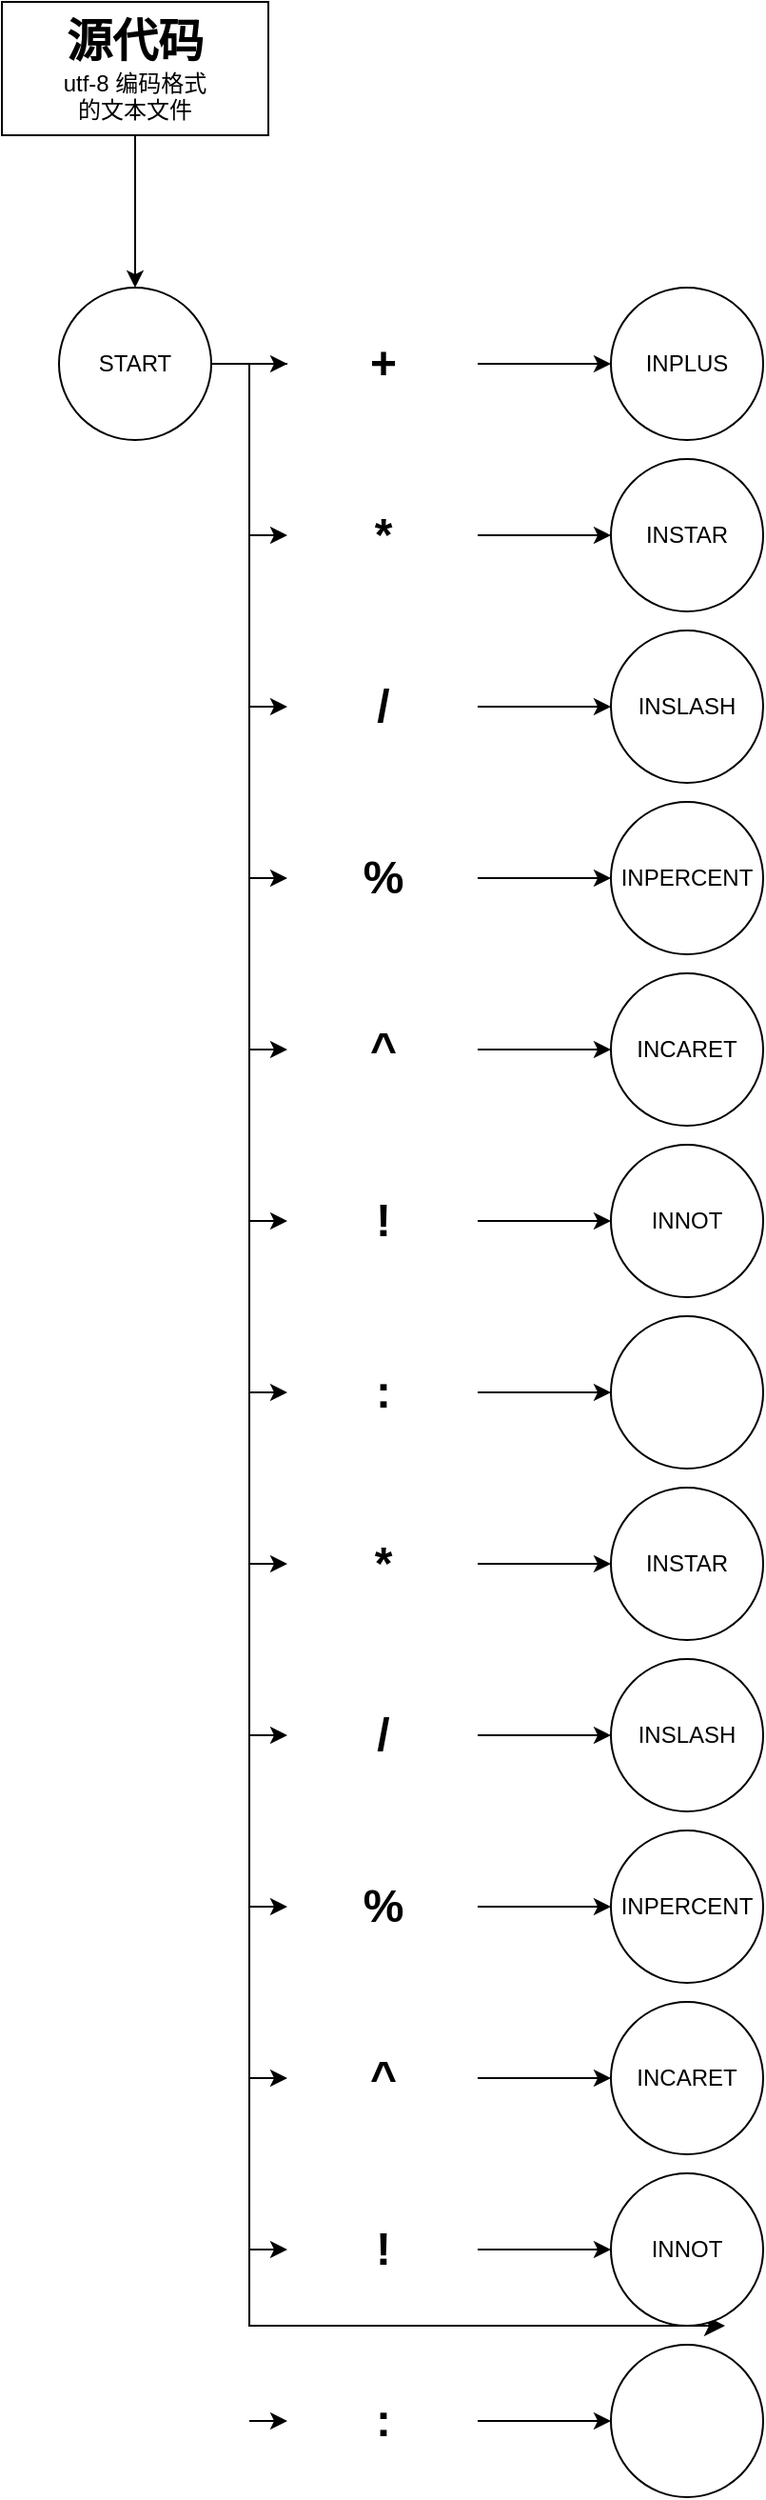 <mxfile version="24.7.14">
  <diagram name="第 1 页" id="KI1udPQKqIKra192JpRY">
    <mxGraphModel dx="700" dy="348" grid="1" gridSize="10" guides="1" tooltips="1" connect="1" arrows="1" fold="1" page="1" pageScale="1" pageWidth="827" pageHeight="1169" math="0" shadow="0">
      <root>
        <mxCell id="0" />
        <mxCell id="1" parent="0" />
        <mxCell id="VV1-WSSh1_EVQnIz84K7-1" value="&lt;b&gt;&lt;font style=&quot;font-size: 24px;&quot;&gt;源代码&lt;/font&gt;&lt;/b&gt;&lt;div&gt;utf-8 编码格式&lt;/div&gt;&lt;div&gt;的文本文件&lt;/div&gt;" style="rounded=0;whiteSpace=wrap;html=1;" vertex="1" parent="1">
          <mxGeometry x="40" y="50" width="140" height="70" as="geometry" />
        </mxCell>
        <mxCell id="VV1-WSSh1_EVQnIz84K7-2" value="" style="endArrow=classic;html=1;rounded=0;exitX=0.5;exitY=1;exitDx=0;exitDy=0;" edge="1" parent="1" source="VV1-WSSh1_EVQnIz84K7-1" target="VV1-WSSh1_EVQnIz84K7-3">
          <mxGeometry width="50" height="50" relative="1" as="geometry">
            <mxPoint x="220" y="120" as="sourcePoint" />
            <mxPoint x="390" y="300" as="targetPoint" />
          </mxGeometry>
        </mxCell>
        <mxCell id="VV1-WSSh1_EVQnIz84K7-3" value="START" style="ellipse;whiteSpace=wrap;html=1;aspect=fixed;" vertex="1" parent="1">
          <mxGeometry x="70" y="200" width="80" height="80" as="geometry" />
        </mxCell>
        <mxCell id="VV1-WSSh1_EVQnIz84K7-4" value="" style="endArrow=classic;html=1;rounded=0;exitX=1;exitY=0.5;exitDx=0;exitDy=0;entryX=0;entryY=0.5;entryDx=0;entryDy=0;" edge="1" parent="1" source="VV1-WSSh1_EVQnIz84K7-6" target="VV1-WSSh1_EVQnIz84K7-5">
          <mxGeometry width="50" height="50" relative="1" as="geometry">
            <mxPoint x="250" y="260" as="sourcePoint" />
            <mxPoint x="330" y="240" as="targetPoint" />
          </mxGeometry>
        </mxCell>
        <mxCell id="VV1-WSSh1_EVQnIz84K7-5" value="INPLUS" style="ellipse;whiteSpace=wrap;html=1;aspect=fixed;" vertex="1" parent="1">
          <mxGeometry x="360" y="200" width="80" height="80" as="geometry" />
        </mxCell>
        <mxCell id="VV1-WSSh1_EVQnIz84K7-8" value="" style="endArrow=classic;html=1;rounded=0;exitX=1;exitY=0.5;exitDx=0;exitDy=0;" edge="1" parent="1" source="VV1-WSSh1_EVQnIz84K7-3" target="VV1-WSSh1_EVQnIz84K7-6">
          <mxGeometry width="50" height="50" relative="1" as="geometry">
            <mxPoint x="150" y="240" as="sourcePoint" />
            <mxPoint x="330" y="240" as="targetPoint" />
          </mxGeometry>
        </mxCell>
        <mxCell id="VV1-WSSh1_EVQnIz84K7-6" value="+" style="text;strokeColor=none;fillColor=none;html=1;fontSize=24;fontStyle=1;verticalAlign=middle;align=center;" vertex="1" parent="1">
          <mxGeometry x="190" y="220" width="100" height="40" as="geometry" />
        </mxCell>
        <mxCell id="VV1-WSSh1_EVQnIz84K7-11" value="" style="edgeStyle=segmentEdgeStyle;endArrow=classic;html=1;curved=0;rounded=0;endSize=8;startSize=8;exitX=0;exitY=0.5;exitDx=0;exitDy=0;" edge="1" parent="1" source="VV1-WSSh1_EVQnIz84K7-6">
          <mxGeometry width="50" height="50" relative="1" as="geometry">
            <mxPoint x="200" y="240" as="sourcePoint" />
            <mxPoint x="420" y="1270" as="targetPoint" />
            <Array as="points">
              <mxPoint x="170" y="240" />
              <mxPoint x="170" y="1270" />
              <mxPoint x="350" y="1270" />
            </Array>
          </mxGeometry>
        </mxCell>
        <mxCell id="VV1-WSSh1_EVQnIz84K7-12" value="" style="endArrow=classic;html=1;rounded=0;entryX=0;entryY=0.5;entryDx=0;entryDy=0;" edge="1" parent="1" source="VV1-WSSh1_EVQnIz84K7-13" target="VV1-WSSh1_EVQnIz84K7-15">
          <mxGeometry width="50" height="50" relative="1" as="geometry">
            <mxPoint x="170" y="420" as="sourcePoint" />
            <mxPoint x="360" y="420" as="targetPoint" />
          </mxGeometry>
        </mxCell>
        <mxCell id="VV1-WSSh1_EVQnIz84K7-14" value="" style="endArrow=classic;html=1;rounded=0;" edge="1" parent="1" target="VV1-WSSh1_EVQnIz84K7-13">
          <mxGeometry width="50" height="50" relative="1" as="geometry">
            <mxPoint x="170" y="420" as="sourcePoint" />
            <mxPoint x="340" y="420" as="targetPoint" />
          </mxGeometry>
        </mxCell>
        <mxCell id="VV1-WSSh1_EVQnIz84K7-13" value="/" style="text;strokeColor=none;fillColor=none;html=1;fontSize=24;fontStyle=1;verticalAlign=middle;align=center;" vertex="1" parent="1">
          <mxGeometry x="190" y="400" width="100" height="40" as="geometry" />
        </mxCell>
        <mxCell id="VV1-WSSh1_EVQnIz84K7-15" value="INSLASH" style="ellipse;whiteSpace=wrap;html=1;aspect=fixed;" vertex="1" parent="1">
          <mxGeometry x="360" y="380" width="80" height="80" as="geometry" />
        </mxCell>
        <mxCell id="VV1-WSSh1_EVQnIz84K7-40" value="" style="endArrow=classic;html=1;rounded=0;entryX=0;entryY=0.5;entryDx=0;entryDy=0;" edge="1" parent="1" source="VV1-WSSh1_EVQnIz84K7-42" target="VV1-WSSh1_EVQnIz84K7-43">
          <mxGeometry width="50" height="50" relative="1" as="geometry">
            <mxPoint x="170" y="330" as="sourcePoint" />
            <mxPoint x="360" y="330" as="targetPoint" />
          </mxGeometry>
        </mxCell>
        <mxCell id="VV1-WSSh1_EVQnIz84K7-41" value="" style="endArrow=classic;html=1;rounded=0;" edge="1" parent="1" target="VV1-WSSh1_EVQnIz84K7-42">
          <mxGeometry width="50" height="50" relative="1" as="geometry">
            <mxPoint x="170" y="330" as="sourcePoint" />
            <mxPoint x="340" y="330" as="targetPoint" />
          </mxGeometry>
        </mxCell>
        <mxCell id="VV1-WSSh1_EVQnIz84K7-42" value="*" style="text;strokeColor=none;fillColor=none;html=1;fontSize=24;fontStyle=1;verticalAlign=middle;align=center;" vertex="1" parent="1">
          <mxGeometry x="190" y="310" width="100" height="40" as="geometry" />
        </mxCell>
        <mxCell id="VV1-WSSh1_EVQnIz84K7-43" value="INSTAR" style="ellipse;whiteSpace=wrap;html=1;aspect=fixed;" vertex="1" parent="1">
          <mxGeometry x="360" y="290" width="80" height="80" as="geometry" />
        </mxCell>
        <mxCell id="VV1-WSSh1_EVQnIz84K7-44" value="" style="endArrow=classic;html=1;rounded=0;entryX=0;entryY=0.5;entryDx=0;entryDy=0;" edge="1" parent="1" source="VV1-WSSh1_EVQnIz84K7-46" target="VV1-WSSh1_EVQnIz84K7-47">
          <mxGeometry width="50" height="50" relative="1" as="geometry">
            <mxPoint x="170" y="510" as="sourcePoint" />
            <mxPoint x="360" y="510" as="targetPoint" />
          </mxGeometry>
        </mxCell>
        <mxCell id="VV1-WSSh1_EVQnIz84K7-45" value="" style="endArrow=classic;html=1;rounded=0;" edge="1" parent="1" target="VV1-WSSh1_EVQnIz84K7-46">
          <mxGeometry width="50" height="50" relative="1" as="geometry">
            <mxPoint x="170" y="510" as="sourcePoint" />
            <mxPoint x="340" y="510" as="targetPoint" />
          </mxGeometry>
        </mxCell>
        <mxCell id="VV1-WSSh1_EVQnIz84K7-46" value="%" style="text;strokeColor=none;fillColor=none;html=1;fontSize=24;fontStyle=1;verticalAlign=middle;align=center;" vertex="1" parent="1">
          <mxGeometry x="190" y="490" width="100" height="40" as="geometry" />
        </mxCell>
        <mxCell id="VV1-WSSh1_EVQnIz84K7-47" value="INPERCENT" style="ellipse;whiteSpace=wrap;html=1;aspect=fixed;" vertex="1" parent="1">
          <mxGeometry x="360" y="470" width="80" height="80" as="geometry" />
        </mxCell>
        <mxCell id="VV1-WSSh1_EVQnIz84K7-48" value="" style="endArrow=classic;html=1;rounded=0;entryX=0;entryY=0.5;entryDx=0;entryDy=0;" edge="1" parent="1" source="VV1-WSSh1_EVQnIz84K7-50" target="VV1-WSSh1_EVQnIz84K7-51">
          <mxGeometry width="50" height="50" relative="1" as="geometry">
            <mxPoint x="170" y="600" as="sourcePoint" />
            <mxPoint x="360" y="600" as="targetPoint" />
          </mxGeometry>
        </mxCell>
        <mxCell id="VV1-WSSh1_EVQnIz84K7-49" value="" style="endArrow=classic;html=1;rounded=0;" edge="1" parent="1" target="VV1-WSSh1_EVQnIz84K7-50">
          <mxGeometry width="50" height="50" relative="1" as="geometry">
            <mxPoint x="170" y="600" as="sourcePoint" />
            <mxPoint x="340" y="600" as="targetPoint" />
          </mxGeometry>
        </mxCell>
        <mxCell id="VV1-WSSh1_EVQnIz84K7-50" value="^" style="text;strokeColor=none;fillColor=none;html=1;fontSize=24;fontStyle=1;verticalAlign=middle;align=center;" vertex="1" parent="1">
          <mxGeometry x="190" y="580" width="100" height="40" as="geometry" />
        </mxCell>
        <mxCell id="VV1-WSSh1_EVQnIz84K7-51" value="INCARET" style="ellipse;whiteSpace=wrap;html=1;aspect=fixed;" vertex="1" parent="1">
          <mxGeometry x="360" y="560" width="80" height="80" as="geometry" />
        </mxCell>
        <mxCell id="VV1-WSSh1_EVQnIz84K7-52" value="" style="endArrow=classic;html=1;rounded=0;entryX=0;entryY=0.5;entryDx=0;entryDy=0;" edge="1" parent="1" source="VV1-WSSh1_EVQnIz84K7-54" target="VV1-WSSh1_EVQnIz84K7-55">
          <mxGeometry width="50" height="50" relative="1" as="geometry">
            <mxPoint x="170" y="690" as="sourcePoint" />
            <mxPoint x="360" y="690" as="targetPoint" />
          </mxGeometry>
        </mxCell>
        <mxCell id="VV1-WSSh1_EVQnIz84K7-53" value="" style="endArrow=classic;html=1;rounded=0;" edge="1" parent="1" target="VV1-WSSh1_EVQnIz84K7-54">
          <mxGeometry width="50" height="50" relative="1" as="geometry">
            <mxPoint x="170" y="690" as="sourcePoint" />
            <mxPoint x="340" y="690" as="targetPoint" />
          </mxGeometry>
        </mxCell>
        <mxCell id="VV1-WSSh1_EVQnIz84K7-54" value="!" style="text;strokeColor=none;fillColor=none;html=1;fontSize=24;fontStyle=1;verticalAlign=middle;align=center;" vertex="1" parent="1">
          <mxGeometry x="190" y="670" width="100" height="40" as="geometry" />
        </mxCell>
        <mxCell id="VV1-WSSh1_EVQnIz84K7-55" value="INNOT" style="ellipse;whiteSpace=wrap;html=1;aspect=fixed;" vertex="1" parent="1">
          <mxGeometry x="360" y="650" width="80" height="80" as="geometry" />
        </mxCell>
        <mxCell id="VV1-WSSh1_EVQnIz84K7-56" value="" style="endArrow=classic;html=1;rounded=0;entryX=0;entryY=0.5;entryDx=0;entryDy=0;" edge="1" parent="1" source="VV1-WSSh1_EVQnIz84K7-58" target="VV1-WSSh1_EVQnIz84K7-59">
          <mxGeometry width="50" height="50" relative="1" as="geometry">
            <mxPoint x="170" y="780" as="sourcePoint" />
            <mxPoint x="360" y="780" as="targetPoint" />
          </mxGeometry>
        </mxCell>
        <mxCell id="VV1-WSSh1_EVQnIz84K7-57" value="" style="endArrow=classic;html=1;rounded=0;" edge="1" parent="1" target="VV1-WSSh1_EVQnIz84K7-58">
          <mxGeometry width="50" height="50" relative="1" as="geometry">
            <mxPoint x="170" y="780" as="sourcePoint" />
            <mxPoint x="340" y="780" as="targetPoint" />
          </mxGeometry>
        </mxCell>
        <mxCell id="VV1-WSSh1_EVQnIz84K7-58" value=":" style="text;strokeColor=none;fillColor=none;html=1;fontSize=24;fontStyle=1;verticalAlign=middle;align=center;" vertex="1" parent="1">
          <mxGeometry x="190" y="760" width="100" height="40" as="geometry" />
        </mxCell>
        <mxCell id="VV1-WSSh1_EVQnIz84K7-59" value="" style="ellipse;whiteSpace=wrap;html=1;aspect=fixed;" vertex="1" parent="1">
          <mxGeometry x="360" y="740" width="80" height="80" as="geometry" />
        </mxCell>
        <mxCell id="VV1-WSSh1_EVQnIz84K7-60" value="" style="endArrow=classic;html=1;rounded=0;entryX=0;entryY=0.5;entryDx=0;entryDy=0;" edge="1" parent="1" source="VV1-WSSh1_EVQnIz84K7-62" target="VV1-WSSh1_EVQnIz84K7-63">
          <mxGeometry width="50" height="50" relative="1" as="geometry">
            <mxPoint x="170" y="960" as="sourcePoint" />
            <mxPoint x="360" y="960" as="targetPoint" />
          </mxGeometry>
        </mxCell>
        <mxCell id="VV1-WSSh1_EVQnIz84K7-61" value="" style="endArrow=classic;html=1;rounded=0;" edge="1" parent="1" target="VV1-WSSh1_EVQnIz84K7-62">
          <mxGeometry width="50" height="50" relative="1" as="geometry">
            <mxPoint x="170" y="960" as="sourcePoint" />
            <mxPoint x="340" y="960" as="targetPoint" />
          </mxGeometry>
        </mxCell>
        <mxCell id="VV1-WSSh1_EVQnIz84K7-62" value="/" style="text;strokeColor=none;fillColor=none;html=1;fontSize=24;fontStyle=1;verticalAlign=middle;align=center;" vertex="1" parent="1">
          <mxGeometry x="190" y="940" width="100" height="40" as="geometry" />
        </mxCell>
        <mxCell id="VV1-WSSh1_EVQnIz84K7-63" value="INSLASH" style="ellipse;whiteSpace=wrap;html=1;aspect=fixed;" vertex="1" parent="1">
          <mxGeometry x="360" y="920" width="80" height="80" as="geometry" />
        </mxCell>
        <mxCell id="VV1-WSSh1_EVQnIz84K7-64" value="" style="endArrow=classic;html=1;rounded=0;entryX=0;entryY=0.5;entryDx=0;entryDy=0;" edge="1" parent="1" source="VV1-WSSh1_EVQnIz84K7-66" target="VV1-WSSh1_EVQnIz84K7-67">
          <mxGeometry width="50" height="50" relative="1" as="geometry">
            <mxPoint x="170" y="870" as="sourcePoint" />
            <mxPoint x="360" y="870" as="targetPoint" />
          </mxGeometry>
        </mxCell>
        <mxCell id="VV1-WSSh1_EVQnIz84K7-65" value="" style="endArrow=classic;html=1;rounded=0;" edge="1" parent="1" target="VV1-WSSh1_EVQnIz84K7-66">
          <mxGeometry width="50" height="50" relative="1" as="geometry">
            <mxPoint x="170" y="870" as="sourcePoint" />
            <mxPoint x="340" y="870" as="targetPoint" />
          </mxGeometry>
        </mxCell>
        <mxCell id="VV1-WSSh1_EVQnIz84K7-66" value="*" style="text;strokeColor=none;fillColor=none;html=1;fontSize=24;fontStyle=1;verticalAlign=middle;align=center;" vertex="1" parent="1">
          <mxGeometry x="190" y="850" width="100" height="40" as="geometry" />
        </mxCell>
        <mxCell id="VV1-WSSh1_EVQnIz84K7-67" value="INSTAR" style="ellipse;whiteSpace=wrap;html=1;aspect=fixed;" vertex="1" parent="1">
          <mxGeometry x="360" y="830" width="80" height="80" as="geometry" />
        </mxCell>
        <mxCell id="VV1-WSSh1_EVQnIz84K7-68" value="" style="endArrow=classic;html=1;rounded=0;entryX=0;entryY=0.5;entryDx=0;entryDy=0;" edge="1" parent="1" source="VV1-WSSh1_EVQnIz84K7-70" target="VV1-WSSh1_EVQnIz84K7-71">
          <mxGeometry width="50" height="50" relative="1" as="geometry">
            <mxPoint x="170" y="1050" as="sourcePoint" />
            <mxPoint x="360" y="1050" as="targetPoint" />
          </mxGeometry>
        </mxCell>
        <mxCell id="VV1-WSSh1_EVQnIz84K7-69" value="" style="endArrow=classic;html=1;rounded=0;" edge="1" parent="1" target="VV1-WSSh1_EVQnIz84K7-70">
          <mxGeometry width="50" height="50" relative="1" as="geometry">
            <mxPoint x="170" y="1050" as="sourcePoint" />
            <mxPoint x="340" y="1050" as="targetPoint" />
          </mxGeometry>
        </mxCell>
        <mxCell id="VV1-WSSh1_EVQnIz84K7-70" value="%" style="text;strokeColor=none;fillColor=none;html=1;fontSize=24;fontStyle=1;verticalAlign=middle;align=center;" vertex="1" parent="1">
          <mxGeometry x="190" y="1030" width="100" height="40" as="geometry" />
        </mxCell>
        <mxCell id="VV1-WSSh1_EVQnIz84K7-71" value="INPERCENT" style="ellipse;whiteSpace=wrap;html=1;aspect=fixed;" vertex="1" parent="1">
          <mxGeometry x="360" y="1010" width="80" height="80" as="geometry" />
        </mxCell>
        <mxCell id="VV1-WSSh1_EVQnIz84K7-72" value="" style="endArrow=classic;html=1;rounded=0;entryX=0;entryY=0.5;entryDx=0;entryDy=0;" edge="1" parent="1" source="VV1-WSSh1_EVQnIz84K7-74" target="VV1-WSSh1_EVQnIz84K7-75">
          <mxGeometry width="50" height="50" relative="1" as="geometry">
            <mxPoint x="170" y="1140" as="sourcePoint" />
            <mxPoint x="360" y="1140" as="targetPoint" />
          </mxGeometry>
        </mxCell>
        <mxCell id="VV1-WSSh1_EVQnIz84K7-73" value="" style="endArrow=classic;html=1;rounded=0;" edge="1" parent="1" target="VV1-WSSh1_EVQnIz84K7-74">
          <mxGeometry width="50" height="50" relative="1" as="geometry">
            <mxPoint x="170" y="1140" as="sourcePoint" />
            <mxPoint x="340" y="1140" as="targetPoint" />
          </mxGeometry>
        </mxCell>
        <mxCell id="VV1-WSSh1_EVQnIz84K7-74" value="^" style="text;strokeColor=none;fillColor=none;html=1;fontSize=24;fontStyle=1;verticalAlign=middle;align=center;" vertex="1" parent="1">
          <mxGeometry x="190" y="1120" width="100" height="40" as="geometry" />
        </mxCell>
        <mxCell id="VV1-WSSh1_EVQnIz84K7-75" value="INCARET" style="ellipse;whiteSpace=wrap;html=1;aspect=fixed;" vertex="1" parent="1">
          <mxGeometry x="360" y="1100" width="80" height="80" as="geometry" />
        </mxCell>
        <mxCell id="VV1-WSSh1_EVQnIz84K7-76" value="" style="endArrow=classic;html=1;rounded=0;entryX=0;entryY=0.5;entryDx=0;entryDy=0;" edge="1" parent="1" source="VV1-WSSh1_EVQnIz84K7-78" target="VV1-WSSh1_EVQnIz84K7-79">
          <mxGeometry width="50" height="50" relative="1" as="geometry">
            <mxPoint x="170" y="1230" as="sourcePoint" />
            <mxPoint x="360" y="1230" as="targetPoint" />
          </mxGeometry>
        </mxCell>
        <mxCell id="VV1-WSSh1_EVQnIz84K7-77" value="" style="endArrow=classic;html=1;rounded=0;" edge="1" parent="1" target="VV1-WSSh1_EVQnIz84K7-78">
          <mxGeometry width="50" height="50" relative="1" as="geometry">
            <mxPoint x="170" y="1230" as="sourcePoint" />
            <mxPoint x="340" y="1230" as="targetPoint" />
          </mxGeometry>
        </mxCell>
        <mxCell id="VV1-WSSh1_EVQnIz84K7-78" value="!" style="text;strokeColor=none;fillColor=none;html=1;fontSize=24;fontStyle=1;verticalAlign=middle;align=center;" vertex="1" parent="1">
          <mxGeometry x="190" y="1210" width="100" height="40" as="geometry" />
        </mxCell>
        <mxCell id="VV1-WSSh1_EVQnIz84K7-79" value="INNOT" style="ellipse;whiteSpace=wrap;html=1;aspect=fixed;" vertex="1" parent="1">
          <mxGeometry x="360" y="1190" width="80" height="80" as="geometry" />
        </mxCell>
        <mxCell id="VV1-WSSh1_EVQnIz84K7-80" value="" style="endArrow=classic;html=1;rounded=0;entryX=0;entryY=0.5;entryDx=0;entryDy=0;" edge="1" parent="1" source="VV1-WSSh1_EVQnIz84K7-82" target="VV1-WSSh1_EVQnIz84K7-83">
          <mxGeometry width="50" height="50" relative="1" as="geometry">
            <mxPoint x="170" y="1320" as="sourcePoint" />
            <mxPoint x="360" y="1320" as="targetPoint" />
          </mxGeometry>
        </mxCell>
        <mxCell id="VV1-WSSh1_EVQnIz84K7-81" value="" style="endArrow=classic;html=1;rounded=0;" edge="1" parent="1" target="VV1-WSSh1_EVQnIz84K7-82">
          <mxGeometry width="50" height="50" relative="1" as="geometry">
            <mxPoint x="170" y="1320" as="sourcePoint" />
            <mxPoint x="340" y="1320" as="targetPoint" />
          </mxGeometry>
        </mxCell>
        <mxCell id="VV1-WSSh1_EVQnIz84K7-82" value=":" style="text;strokeColor=none;fillColor=none;html=1;fontSize=24;fontStyle=1;verticalAlign=middle;align=center;" vertex="1" parent="1">
          <mxGeometry x="190" y="1300" width="100" height="40" as="geometry" />
        </mxCell>
        <mxCell id="VV1-WSSh1_EVQnIz84K7-83" value="" style="ellipse;whiteSpace=wrap;html=1;aspect=fixed;" vertex="1" parent="1">
          <mxGeometry x="360" y="1280" width="80" height="80" as="geometry" />
        </mxCell>
      </root>
    </mxGraphModel>
  </diagram>
</mxfile>
